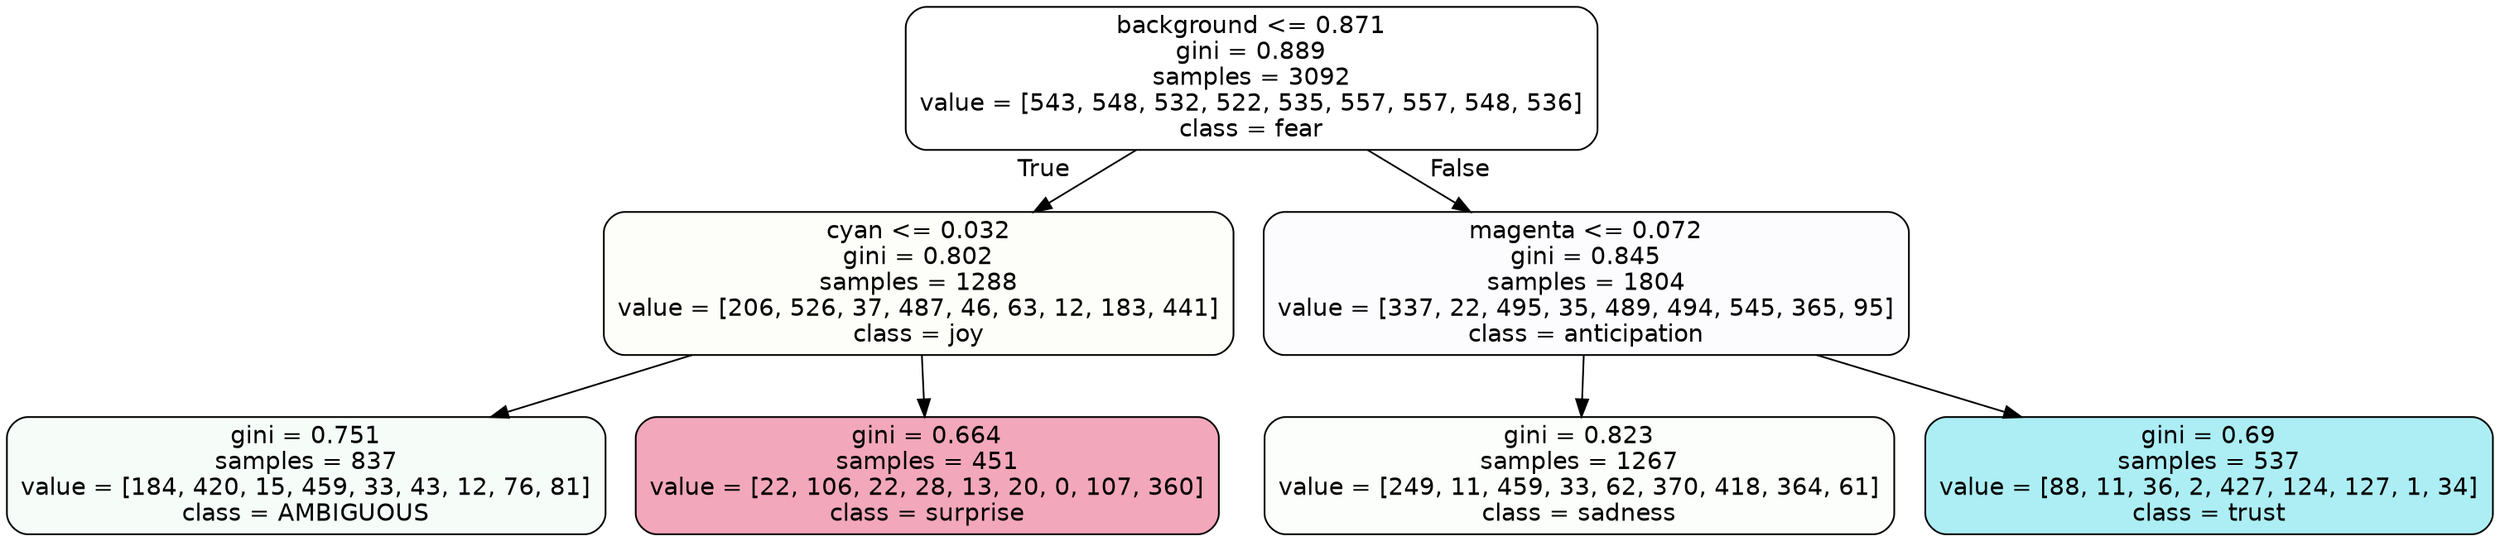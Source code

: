 digraph Tree {
node [shape=box, style="filled, rounded", color="black", fontname=helvetica] ;
edge [fontname=helvetica] ;
0 [label="background <= 0.871\ngini = 0.889\nsamples = 3092\nvalue = [543, 548, 532, 522, 535, 557, 557, 548, 536]\nclass = fear", fillcolor="#3964e500"] ;
1 [label="cyan <= 0.032\ngini = 0.802\nsamples = 1288\nvalue = [206, 526, 37, 487, 46, 63, 12, 183, 441]\nclass = joy", fillcolor="#d7e53907"] ;
0 -> 1 [labeldistance=2.5, labelangle=45, headlabel="True"] ;
2 [label="gini = 0.751\nsamples = 837\nvalue = [184, 420, 15, 459, 33, 43, 12, 76, 81]\nclass = AMBIGUOUS", fillcolor="#39e5810b"] ;
1 -> 2 ;
3 [label="gini = 0.664\nsamples = 451\nvalue = [22, 106, 22, 28, 13, 20, 0, 107, 360]\nclass = surprise", fillcolor="#e5396471"] ;
1 -> 3 ;
4 [label="magenta <= 0.072\ngini = 0.845\nsamples = 1804\nvalue = [337, 22, 495, 35, 489, 494, 545, 365, 95]\nclass = anticipation", fillcolor="#8139e505"] ;
0 -> 4 [labeldistance=2.5, labelangle=-45, headlabel="False"] ;
5 [label="gini = 0.823\nsamples = 1267\nvalue = [249, 11, 459, 33, 62, 370, 418, 364, 61]\nclass = sadness", fillcolor="#64e53906"] ;
4 -> 5 ;
6 [label="gini = 0.69\nsamples = 537\nvalue = [88, 11, 36, 2, 427, 124, 127, 1, 34]\nclass = trust", fillcolor="#39d7e56a"] ;
4 -> 6 ;
}